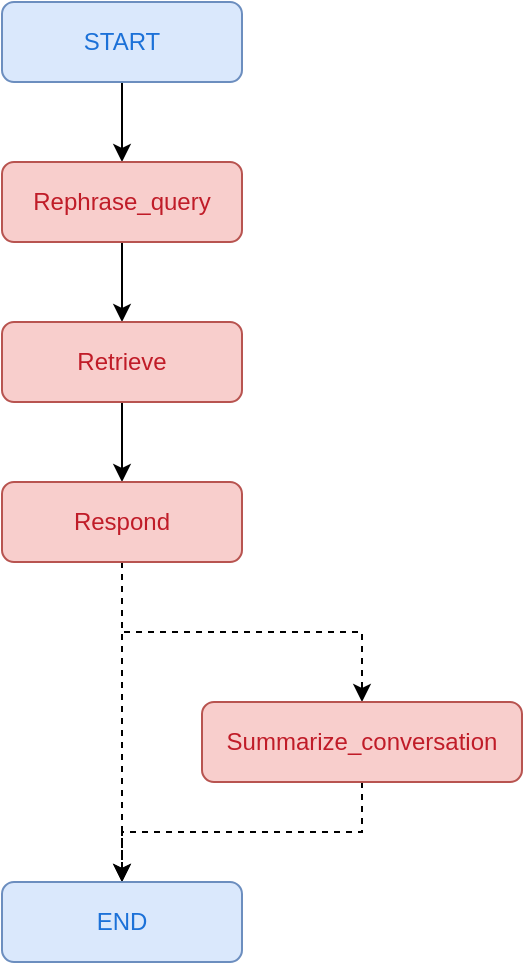 <mxfile version="28.0.1">
  <diagram name="Page-1" id="kp85ORi3uPA0NuDMXLG0">
    <mxGraphModel dx="1426" dy="765" grid="1" gridSize="10" guides="1" tooltips="1" connect="1" arrows="1" fold="1" page="1" pageScale="1" pageWidth="850" pageHeight="1100" math="0" shadow="0">
      <root>
        <mxCell id="0" />
        <mxCell id="1" parent="0" />
        <mxCell id="qe9h3ov9cfnc1Nharkd9-6" style="edgeStyle=orthogonalEdgeStyle;rounded=0;orthogonalLoop=1;jettySize=auto;html=1;entryX=0.5;entryY=0;entryDx=0;entryDy=0;" edge="1" parent="1" source="qe9h3ov9cfnc1Nharkd9-1" target="qe9h3ov9cfnc1Nharkd9-2">
          <mxGeometry relative="1" as="geometry" />
        </mxCell>
        <mxCell id="qe9h3ov9cfnc1Nharkd9-1" value="&lt;span style=&quot;color: light-dark(rgb(28, 113, 216), rgb(237, 237, 237));&quot;&gt;START&lt;/span&gt;" style="rounded=1;whiteSpace=wrap;html=1;fillColor=#dae8fc;strokeColor=#6c8ebf;" vertex="1" parent="1">
          <mxGeometry x="300" y="40" width="120" height="40" as="geometry" />
        </mxCell>
        <mxCell id="qe9h3ov9cfnc1Nharkd9-7" style="edgeStyle=orthogonalEdgeStyle;rounded=0;orthogonalLoop=1;jettySize=auto;html=1;entryX=0.5;entryY=0;entryDx=0;entryDy=0;" edge="1" parent="1" source="qe9h3ov9cfnc1Nharkd9-2" target="qe9h3ov9cfnc1Nharkd9-3">
          <mxGeometry relative="1" as="geometry" />
        </mxCell>
        <mxCell id="qe9h3ov9cfnc1Nharkd9-2" value="&lt;span style=&quot;color: light-dark(rgb(192, 28, 40), rgb(237, 237, 237));&quot;&gt;Rephrase_query&lt;/span&gt;" style="rounded=1;whiteSpace=wrap;html=1;fillColor=#f8cecc;strokeColor=#b85450;" vertex="1" parent="1">
          <mxGeometry x="300" y="120" width="120" height="40" as="geometry" />
        </mxCell>
        <mxCell id="qe9h3ov9cfnc1Nharkd9-8" style="edgeStyle=orthogonalEdgeStyle;rounded=0;orthogonalLoop=1;jettySize=auto;html=1;entryX=0.5;entryY=0;entryDx=0;entryDy=0;" edge="1" parent="1" source="qe9h3ov9cfnc1Nharkd9-3" target="qe9h3ov9cfnc1Nharkd9-4">
          <mxGeometry relative="1" as="geometry" />
        </mxCell>
        <mxCell id="qe9h3ov9cfnc1Nharkd9-3" value="&lt;span style=&quot;color: light-dark(rgb(192, 28, 40), rgb(237, 237, 237));&quot;&gt;Retrieve&lt;/span&gt;" style="rounded=1;whiteSpace=wrap;html=1;fillColor=#f8cecc;strokeColor=#b85450;" vertex="1" parent="1">
          <mxGeometry x="300" y="200" width="120" height="40" as="geometry" />
        </mxCell>
        <mxCell id="qe9h3ov9cfnc1Nharkd9-9" style="edgeStyle=orthogonalEdgeStyle;rounded=0;orthogonalLoop=1;jettySize=auto;html=1;entryX=0.5;entryY=0;entryDx=0;entryDy=0;dashed=1;" edge="1" parent="1" source="qe9h3ov9cfnc1Nharkd9-4" target="qe9h3ov9cfnc1Nharkd9-5">
          <mxGeometry relative="1" as="geometry" />
        </mxCell>
        <mxCell id="qe9h3ov9cfnc1Nharkd9-11" style="edgeStyle=orthogonalEdgeStyle;rounded=0;orthogonalLoop=1;jettySize=auto;html=1;entryX=0.5;entryY=0;entryDx=0;entryDy=0;dashed=1;" edge="1" parent="1" source="qe9h3ov9cfnc1Nharkd9-4" target="qe9h3ov9cfnc1Nharkd9-10">
          <mxGeometry relative="1" as="geometry" />
        </mxCell>
        <mxCell id="qe9h3ov9cfnc1Nharkd9-4" value="&lt;span style=&quot;color: light-dark(rgb(192, 28, 40), rgb(237, 237, 237));&quot;&gt;Respond&lt;/span&gt;" style="rounded=1;whiteSpace=wrap;html=1;fillColor=#f8cecc;strokeColor=#b85450;" vertex="1" parent="1">
          <mxGeometry x="300" y="280" width="120" height="40" as="geometry" />
        </mxCell>
        <mxCell id="qe9h3ov9cfnc1Nharkd9-12" style="edgeStyle=orthogonalEdgeStyle;rounded=0;orthogonalLoop=1;jettySize=auto;html=1;entryX=0.5;entryY=0;entryDx=0;entryDy=0;dashed=1;" edge="1" parent="1" source="qe9h3ov9cfnc1Nharkd9-5" target="qe9h3ov9cfnc1Nharkd9-10">
          <mxGeometry relative="1" as="geometry" />
        </mxCell>
        <mxCell id="qe9h3ov9cfnc1Nharkd9-5" value="&lt;span style=&quot;color: light-dark(rgb(192, 28, 40), rgb(237, 237, 237));&quot;&gt;Summarize_conversation&lt;/span&gt;" style="rounded=1;whiteSpace=wrap;html=1;fillColor=#f8cecc;strokeColor=#b85450;" vertex="1" parent="1">
          <mxGeometry x="400" y="390" width="160" height="40" as="geometry" />
        </mxCell>
        <mxCell id="qe9h3ov9cfnc1Nharkd9-10" value="&lt;span style=&quot;color: light-dark(rgb(28, 113, 216), rgb(237, 237, 237));&quot;&gt;END&lt;/span&gt;" style="rounded=1;whiteSpace=wrap;html=1;fillColor=#dae8fc;strokeColor=#6c8ebf;" vertex="1" parent="1">
          <mxGeometry x="300" y="480" width="120" height="40" as="geometry" />
        </mxCell>
      </root>
    </mxGraphModel>
  </diagram>
</mxfile>
